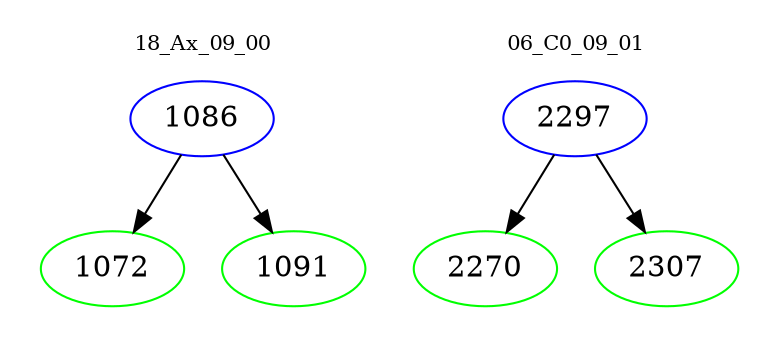 digraph{
subgraph cluster_0 {
color = white
label = "18_Ax_09_00";
fontsize=10;
T0_1086 [label="1086", color="blue"]
T0_1086 -> T0_1072 [color="black"]
T0_1072 [label="1072", color="green"]
T0_1086 -> T0_1091 [color="black"]
T0_1091 [label="1091", color="green"]
}
subgraph cluster_1 {
color = white
label = "06_C0_09_01";
fontsize=10;
T1_2297 [label="2297", color="blue"]
T1_2297 -> T1_2270 [color="black"]
T1_2270 [label="2270", color="green"]
T1_2297 -> T1_2307 [color="black"]
T1_2307 [label="2307", color="green"]
}
}
